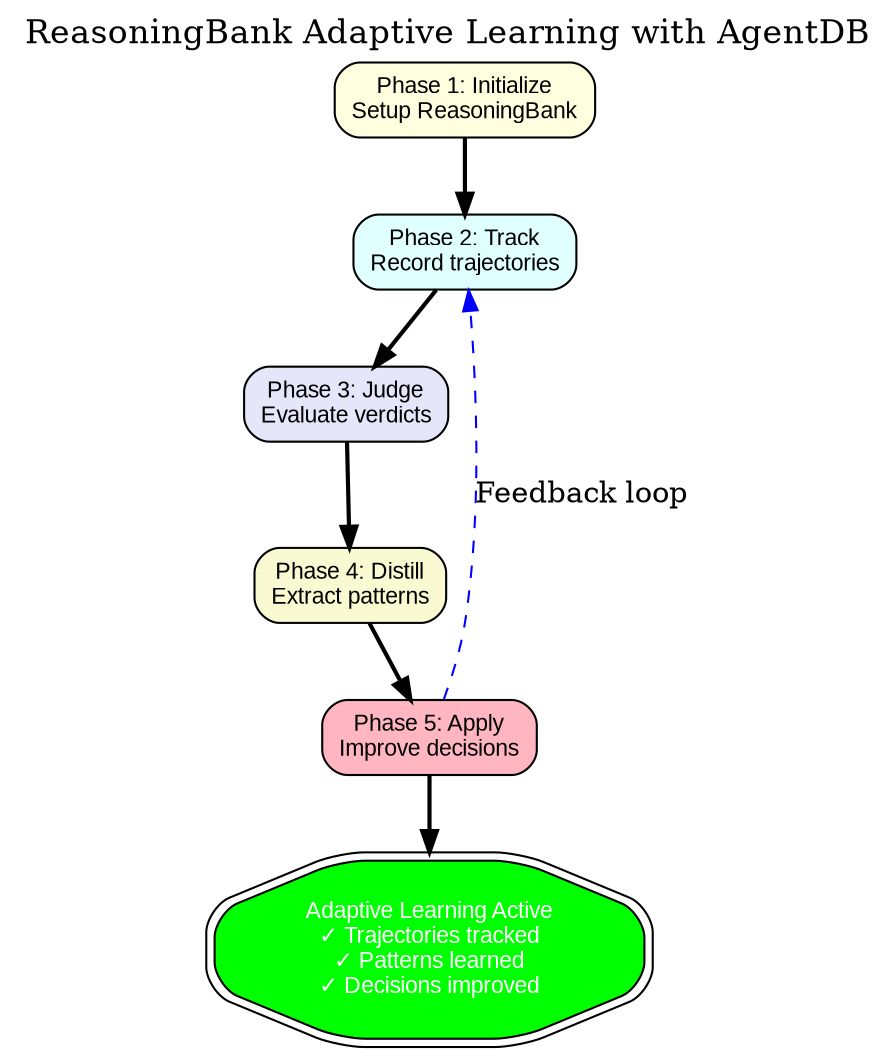 digraph ReasoningBank {
  rankdir=TB;
  bgcolor="white";
  label="ReasoningBank Adaptive Learning with AgentDB";
  labelloc=t;
  fontsize=16;

  node [fontname="Arial", fontsize=11, shape=box, style="rounded,filled", fillcolor=lightblue];

  p1 [label="Phase 1: Initialize\nSetup ReasoningBank", fillcolor=lightyellow];
  p2 [label="Phase 2: Track\nRecord trajectories", fillcolor=lightcyan];
  p3 [label="Phase 3: Judge\nEvaluate verdicts", fillcolor=lavender];
  p4 [label="Phase 4: Distill\nExtract patterns", fillcolor=lightgoldenrodyellow];
  p5 [label="Phase 5: Apply\nImprove decisions", fillcolor=lightpink];

  success [label="Adaptive Learning Active\n✓ Trajectories tracked\n✓ Patterns learned\n✓ Decisions improved", shape=doubleoctagon, fillcolor=green, fontcolor=white];

  p1 -> p2 -> p3 -> p4 -> p5 -> success [penwidth=2];
  p5 -> p2 [label="Feedback loop", style=dashed, color=blue];
}
